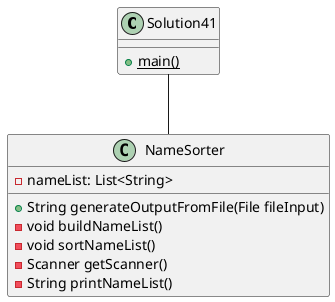 @startuml

class Solution41 {

    + {static} main()

}

class NameSorter {

    - nameList: List<String>

    + String generateOutputFromFile(File fileInput)
    - void buildNameList()
    - void sortNameList()
    - Scanner getScanner()
    - String printNameList()

}

Solution41 -- NameSorter

@enduml